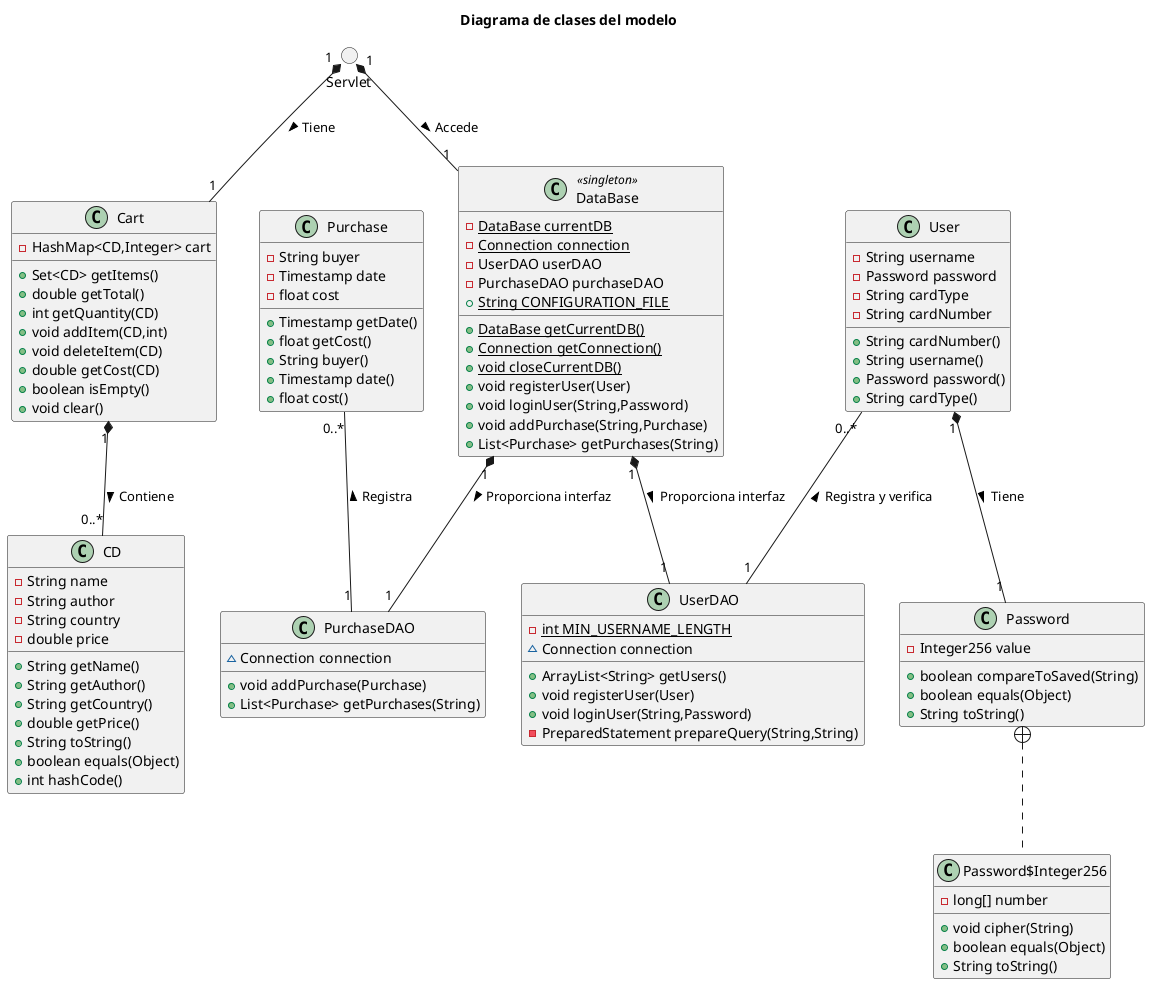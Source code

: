 @startuml

title Diagrama de clases del modelo

class CD {
- String name
- String author
- String country
- double price
+ String getName()
+ String getAuthor()
+ String getCountry()
+ double getPrice()
+ String toString()
+ boolean equals(Object)
+ int hashCode()
}


class DataBase <<singleton>> {
- {static} DataBase currentDB
- {static} Connection connection
- UserDAO userDAO
- PurchaseDAO purchaseDAO
+ {static} String CONFIGURATION_FILE
+ {static} DataBase getCurrentDB()
+ {static} Connection getConnection()
+ {static} void closeCurrentDB()
+ void registerUser(User)
+ void loginUser(String,Password)
+ void addPurchase(String,Purchase)
+ List<Purchase> getPurchases(String)
}


class PurchaseDAO {
~ Connection connection
+ void addPurchase(Purchase)
+ List<Purchase> getPurchases(String)
}


class Password {
- Integer256 value
+ boolean compareToSaved(String)
+ boolean equals(Object)
+ String toString()
}


class Password$Integer256 {
- long[] number
+ void cipher(String)
+ boolean equals(Object)
+ String toString()
}

class Cart {
- HashMap<CD,Integer> cart
+ Set<CD> getItems()
+ double getTotal()
+ int getQuantity(CD)
+ void addItem(CD,int)
+ void deleteItem(CD)
+ double getCost(CD)
+ boolean isEmpty()
+ void clear()
}


class UserDAO {
- {static} int MIN_USERNAME_LENGTH
~ Connection connection
+ ArrayList<String> getUsers()
+ void registerUser(User)
+ void loginUser(String,Password)
- PreparedStatement prepareQuery(String,String)
}


class Purchase {
- String buyer
- Timestamp date
- float cost
+ Timestamp getDate()
+ float getCost()
+ String buyer()
+ Timestamp date()
+ float cost()
}


class User {
- String username
- Password password
- String cardType
- String cardNumber
+ String cardNumber()
+ String username()
+ Password password()
+ String cardType()
}



() Servlet

Cart "1" *-- "0..*" CD: Contiene >

Purchase "0..*" -- "1" PurchaseDAO: Registra <
User "0..*" -- "1" UserDAO: Registra y verifica <
User "1" *-- "1" Password: Tiene >

DataBase "1" *-- "1" UserDAO: Proporciona interfaz >
DataBase "1" *-- "1" PurchaseDAO: Proporciona interfaz >

Servlet "1" *-- "1" Cart: Tiene >
Servlet "1" *-- "1" DataBase: Accede >

Password +.. Password$Integer256
@enduml